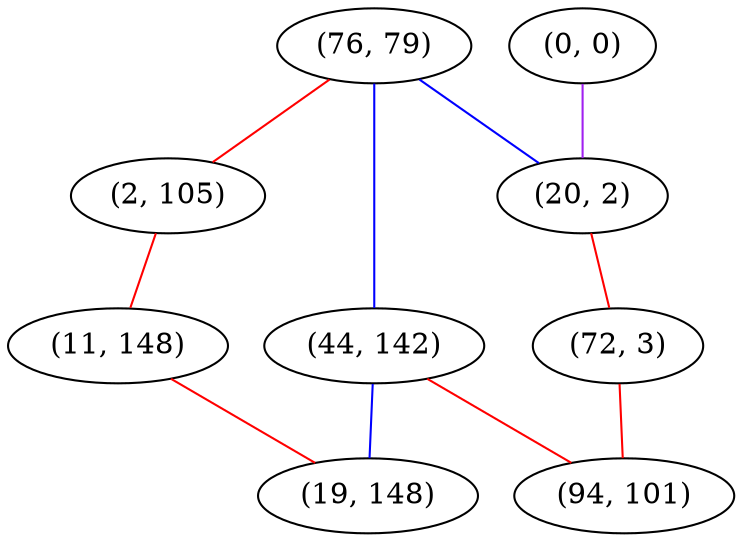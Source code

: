 graph "" {
"(76, 79)";
"(0, 0)";
"(44, 142)";
"(2, 105)";
"(20, 2)";
"(72, 3)";
"(11, 148)";
"(94, 101)";
"(19, 148)";
"(76, 79)" -- "(20, 2)"  [color=blue, key=0, weight=3];
"(76, 79)" -- "(44, 142)"  [color=blue, key=0, weight=3];
"(76, 79)" -- "(2, 105)"  [color=red, key=0, weight=1];
"(0, 0)" -- "(20, 2)"  [color=purple, key=0, weight=4];
"(44, 142)" -- "(19, 148)"  [color=blue, key=0, weight=3];
"(44, 142)" -- "(94, 101)"  [color=red, key=0, weight=1];
"(2, 105)" -- "(11, 148)"  [color=red, key=0, weight=1];
"(20, 2)" -- "(72, 3)"  [color=red, key=0, weight=1];
"(72, 3)" -- "(94, 101)"  [color=red, key=0, weight=1];
"(11, 148)" -- "(19, 148)"  [color=red, key=0, weight=1];
}
